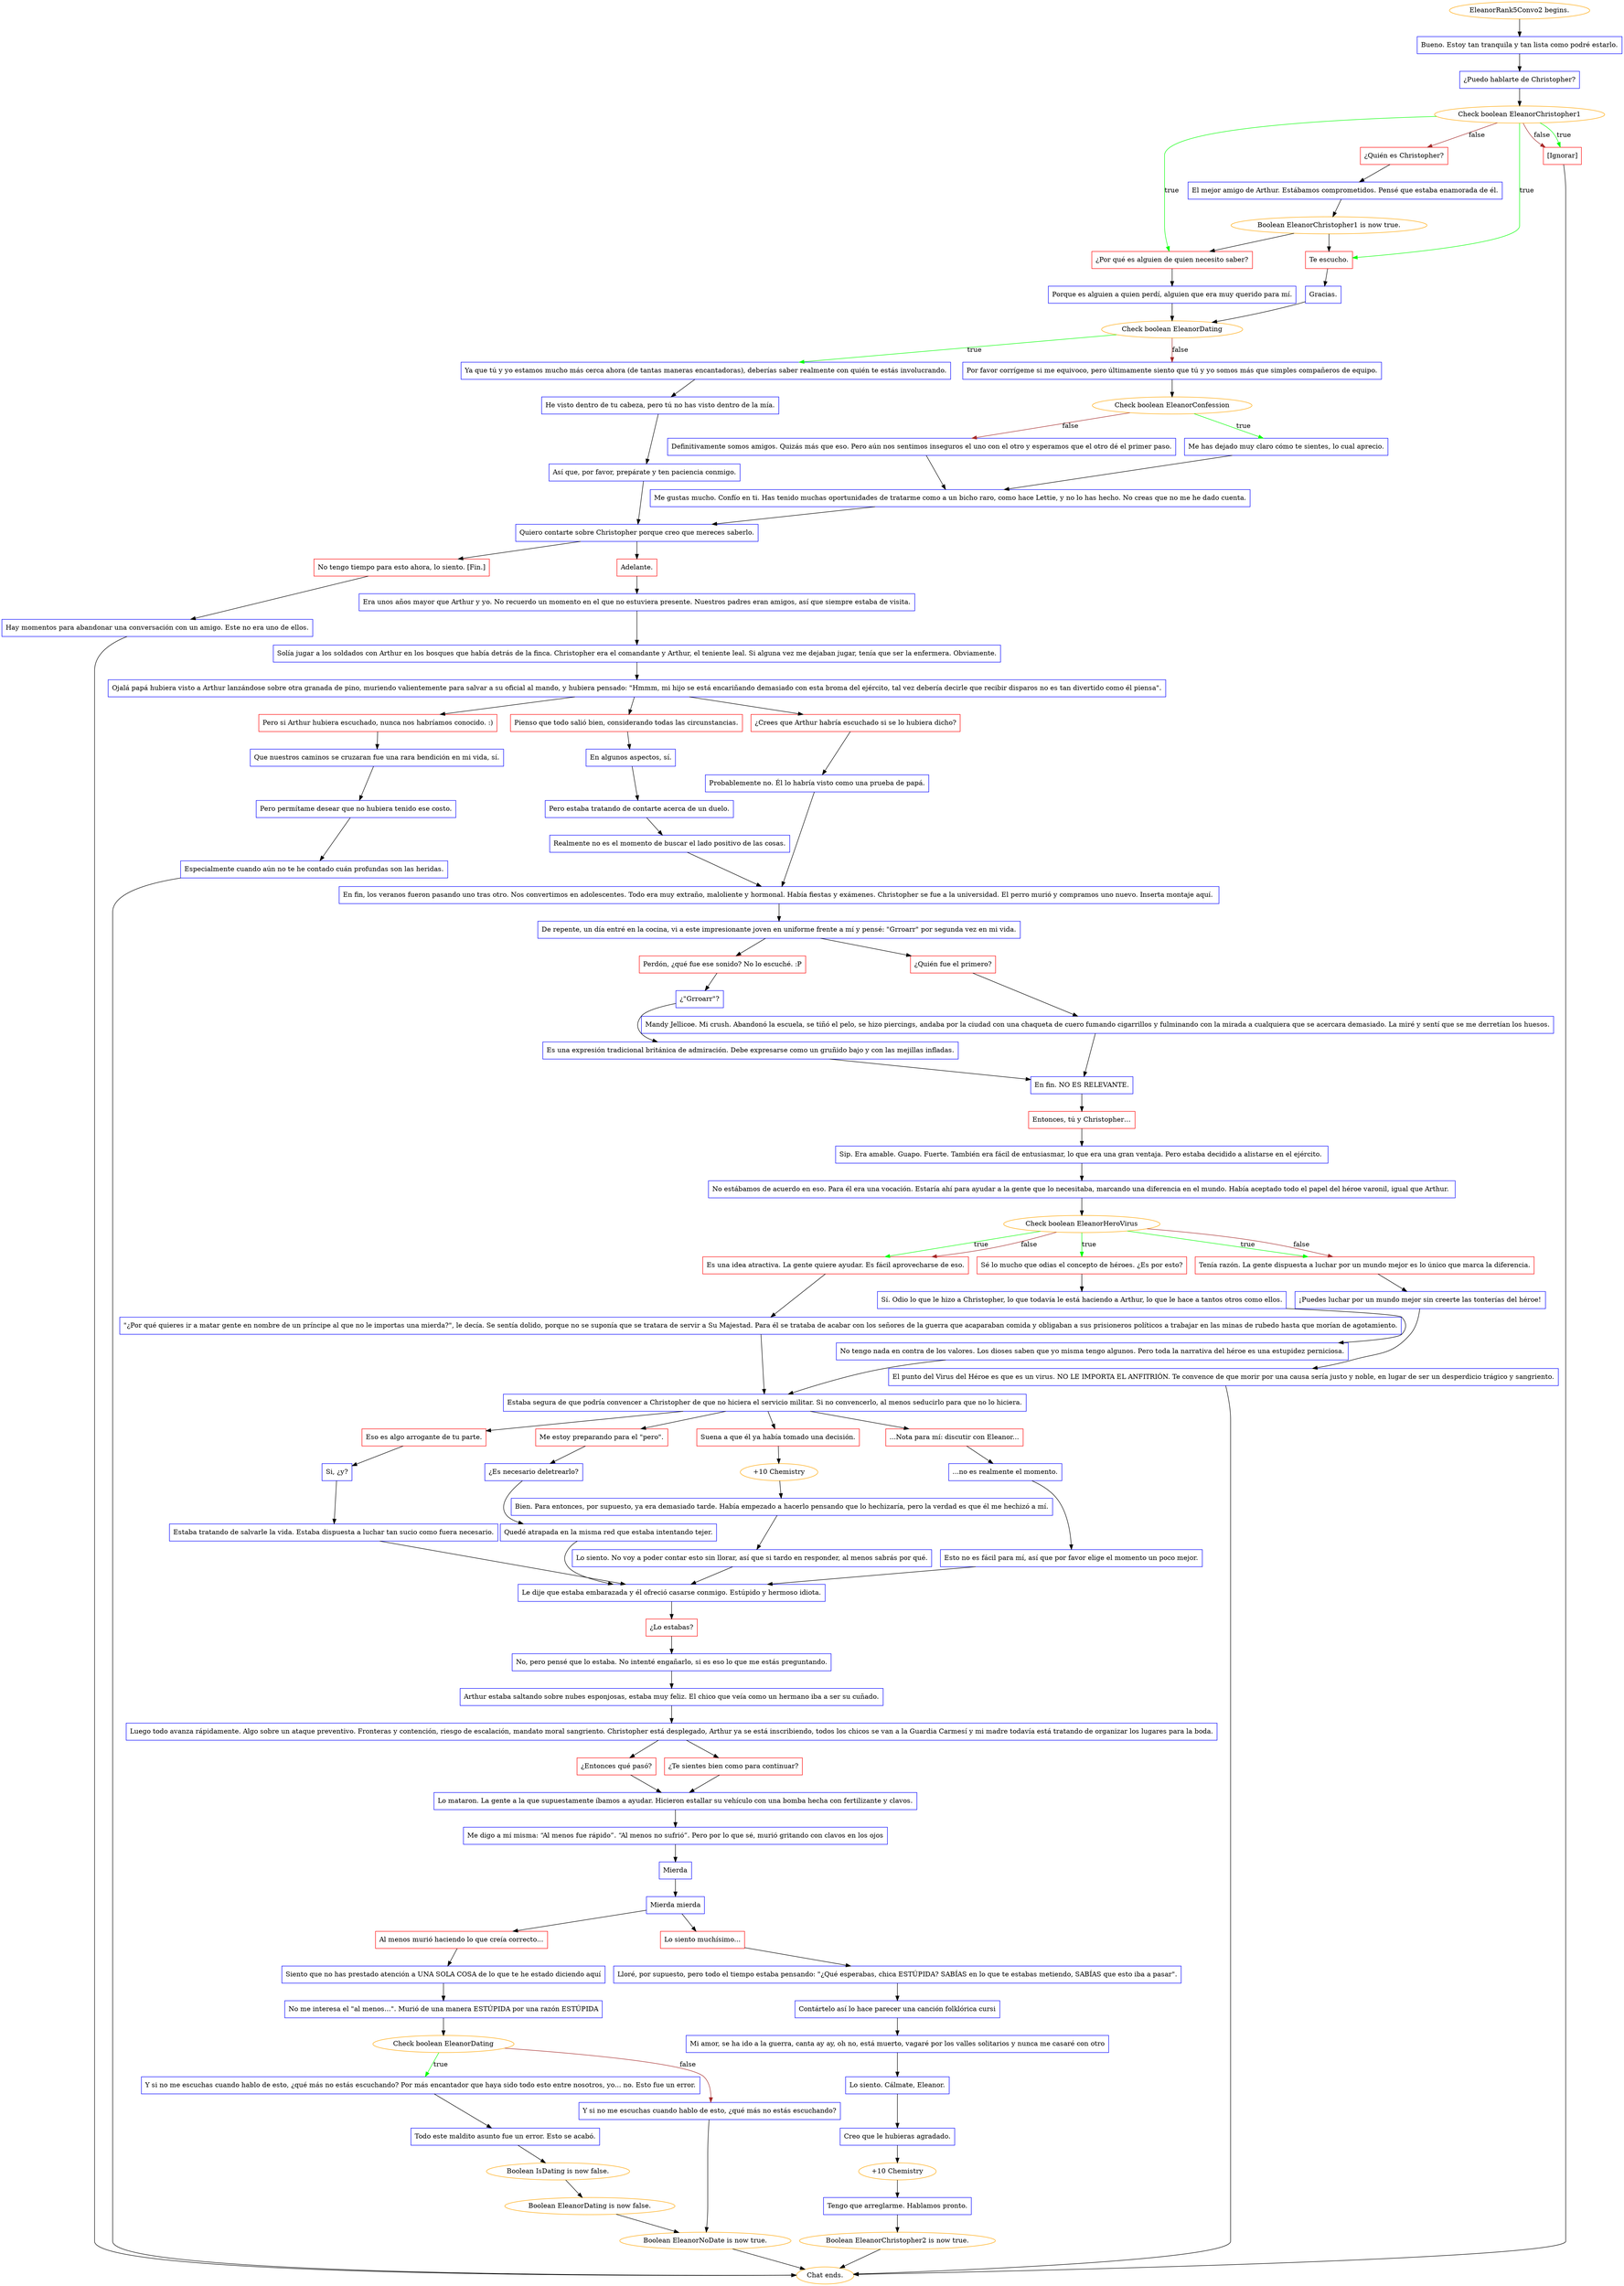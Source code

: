 digraph {
	"EleanorRank5Convo2 begins." [color=orange];
		"EleanorRank5Convo2 begins." -> j3872440817;
	j3872440817 [label="Bueno. Estoy tan tranquila y tan lista como podré estarlo.",shape=box,color=blue];
		j3872440817 -> j2759536234;
	j2759536234 [label="¿Puedo hablarte de Christopher?",shape=box,color=blue];
		j2759536234 -> j1969337026;
	j1969337026 [label="Check boolean EleanorChristopher1",color=orange];
		j1969337026 -> j2283907463 [label=true,color=green];
		j1969337026 -> j1635323274 [label=true,color=green];
		j1969337026 -> j1678137900 [label=true,color=green];
		j1969337026 -> j545316142 [label=false,color=brown];
		j1969337026 -> j1678137900 [label=false,color=brown];
	j2283907463 [label="Te escucho.",shape=box,color=red];
		j2283907463 -> j2036911273;
	j1635323274 [label="¿Por qué es alguien de quien necesito saber?",shape=box,color=red];
		j1635323274 -> j1640610989;
	j1678137900 [label="[Ignorar]",shape=box,color=red];
		j1678137900 -> "Chat ends.";
	j545316142 [label="¿Quién es Christopher?",shape=box,color=red];
		j545316142 -> j2802325816;
	j2036911273 [label="Gracias.",shape=box,color=blue];
		j2036911273 -> j3782144433;
	j1640610989 [label="Porque es alguien a quien perdí, alguien que era muy querido para mí.",shape=box,color=blue];
		j1640610989 -> j3782144433;
	"Chat ends." [color=orange];
	j2802325816 [label="El mejor amigo de Arthur. Estábamos comprometidos. Pensé que estaba enamorada de él.",shape=box,color=blue];
		j2802325816 -> j2183637644;
	j3782144433 [label="Check boolean EleanorDating",color=orange];
		j3782144433 -> j699989470 [label=true,color=green];
		j3782144433 -> j170926755 [label=false,color=brown];
	j2183637644 [label="Boolean EleanorChristopher1 is now true.",color=orange];
		j2183637644 -> j2283907463;
		j2183637644 -> j1635323274;
	j699989470 [label="Ya que tú y yo estamos mucho más cerca ahora (de tantas maneras encantadoras), deberías saber realmente con quién te estás involucrando.",shape=box,color=blue];
		j699989470 -> j1377584775;
	j170926755 [label="Por favor corrígeme si me equivoco, pero últimamente siento que tú y yo somos más que simples compañeros de equipo.",shape=box,color=blue];
		j170926755 -> j795695089;
	j1377584775 [label="He visto dentro de tu cabeza, pero tú no has visto dentro de la mía.",shape=box,color=blue];
		j1377584775 -> j493423369;
	j795695089 [label="Check boolean EleanorConfession",color=orange];
		j795695089 -> j3502839247 [label=true,color=green];
		j795695089 -> j2503560416 [label=false,color=brown];
	j493423369 [label="Así que, por favor, prepárate y ten paciencia conmigo.",shape=box,color=blue];
		j493423369 -> j215688119;
	j3502839247 [label="Me has dejado muy claro cómo te sientes, lo cual aprecio.",shape=box,color=blue];
		j3502839247 -> j4120680610;
	j2503560416 [label="Definitivamente somos amigos. Quizás más que eso. Pero aún nos sentimos inseguros el uno con el otro y esperamos que el otro dé el primer paso.",shape=box,color=blue];
		j2503560416 -> j4120680610;
	j215688119 [label="Quiero contarte sobre Christopher porque creo que mereces saberlo.",shape=box,color=blue];
		j215688119 -> j1325234609;
		j215688119 -> j4258594281;
	j4120680610 [label="Me gustas mucho. Confío en ti. Has tenido muchas oportunidades de tratarme como a un bicho raro, como hace Lettie, y no lo has hecho. No creas que no me he dado cuenta.",shape=box,color=blue];
		j4120680610 -> j215688119;
	j1325234609 [label="Adelante.",shape=box,color=red];
		j1325234609 -> j1477319585;
	j4258594281 [label="No tengo tiempo para esto ahora, lo siento. [Fin.]",shape=box,color=red];
		j4258594281 -> j1604612167;
	j1477319585 [label="Era unos años mayor que Arthur y yo. No recuerdo un momento en el que no estuviera presente. Nuestros padres eran amigos, así que siempre estaba de visita.",shape=box,color=blue];
		j1477319585 -> j2813490500;
	j1604612167 [label="Hay momentos para abandonar una conversación con un amigo. Este no era uno de ellos.",shape=box,color=blue];
		j1604612167 -> "Chat ends.";
	j2813490500 [label="Solía jugar a los soldados con Arthur en los bosques que había detrás de la finca. Christopher era el comandante y Arthur, el teniente leal. Si alguna vez me dejaban jugar, tenía que ser la enfermera. Obviamente.",shape=box,color=blue];
		j2813490500 -> j1871489960;
	j1871489960 [label="Ojalá papá hubiera visto a Arthur lanzándose sobre otra granada de pino, muriendo valientemente para salvar a su oficial al mando, y hubiera pensado: \"Hmmm, mi hijo se está encariñando demasiado con esta broma del ejército, tal vez debería decirle que recibir disparos no es tan divertido como él piensa\".",shape=box,color=blue];
		j1871489960 -> j493388178;
		j1871489960 -> j2810366194;
		j1871489960 -> j3746977703;
	j493388178 [label="¿Crees que Arthur habría escuchado si se lo hubiera dicho?",shape=box,color=red];
		j493388178 -> j3106159798;
	j2810366194 [label="Pienso que todo salió bien, considerando todas las circunstancias.",shape=box,color=red];
		j2810366194 -> j1055503420;
	j3746977703 [label="Pero si Arthur hubiera escuchado, nunca nos habríamos conocido. :)",shape=box,color=red];
		j3746977703 -> j2907096292;
	j3106159798 [label="Probablemente no. Él lo habría visto como una prueba de papá.",shape=box,color=blue];
		j3106159798 -> j2060344037;
	j1055503420 [label="En algunos aspectos, sí.",shape=box,color=blue];
		j1055503420 -> j2581170087;
	j2907096292 [label="Que nuestros caminos se cruzaran fue una rara bendición en mi vida, sí.",shape=box,color=blue];
		j2907096292 -> j3288180341;
	j2060344037 [label="En fin, los veranos fueron pasando uno tras otro. Nos convertimos en adolescentes. Todo era muy extraño, maloliente y hormonal. Había fiestas y exámenes. Christopher se fue a la universidad. El perro murió y compramos uno nuevo. Inserta montaje aquí. ",shape=box,color=blue];
		j2060344037 -> j1147546774;
	j2581170087 [label="Pero estaba tratando de contarte acerca de un duelo.",shape=box,color=blue];
		j2581170087 -> j2595887780;
	j3288180341 [label="Pero permítame desear que no hubiera tenido ese costo.",shape=box,color=blue];
		j3288180341 -> j3061470175;
	j1147546774 [label="De repente, un día entré en la cocina, vi a este impresionante joven en uniforme frente a mí y pensé: \"Grroarr\" por segunda vez en mi vida.",shape=box,color=blue];
		j1147546774 -> j2711940815;
		j1147546774 -> j3171785887;
	j2595887780 [label="Realmente no es el momento de buscar el lado positivo de las cosas.",shape=box,color=blue];
		j2595887780 -> j2060344037;
	j3061470175 [label="Especialmente cuando aún no te he contado cuán profundas son las heridas.",shape=box,color=blue];
		j3061470175 -> "Chat ends.";
	j2711940815 [label="Perdón, ¿qué fue ese sonido? No lo escuché. :P",shape=box,color=red];
		j2711940815 -> j63913161;
	j3171785887 [label="¿Quién fue el primero?",shape=box,color=red];
		j3171785887 -> j3116212296;
	j63913161 [label="¿\"Grroarr\"?",shape=box,color=blue];
		j63913161 -> j1989184069;
	j3116212296 [label="Mandy Jellicoe. Mi crush. Abandonó la escuela, se tiñó el pelo, se hizo piercings, andaba por la ciudad con una chaqueta de cuero fumando cigarrillos y fulminando con la mirada a cualquiera que se acercara demasiado. La miré y sentí que se me derretían los huesos.",shape=box,color=blue];
		j3116212296 -> j1604176539;
	j1989184069 [label="Es una expresión tradicional británica de admiración. Debe expresarse como un gruñido bajo y con las mejillas infladas.",shape=box,color=blue];
		j1989184069 -> j1604176539;
	j1604176539 [label="En fin. NO ES RELEVANTE.",shape=box,color=blue];
		j1604176539 -> j3009345987;
	j3009345987 [label="Entonces, tú y Christopher…",shape=box,color=red];
		j3009345987 -> j2544090939;
	j2544090939 [label="Sip. Era amable. Guapo. Fuerte. También era fácil de entusiasmar, lo que era una gran ventaja. Pero estaba decidido a alistarse en el ejército. ",shape=box,color=blue];
		j2544090939 -> j1467901972;
	j1467901972 [label="No estábamos de acuerdo en eso. Para él era una vocación. Estaría ahí para ayudar a la gente que lo necesitaba, marcando una diferencia en el mundo. Había aceptado todo el papel del héroe varonil, igual que Arthur. ",shape=box,color=blue];
		j1467901972 -> j4212757687;
	j4212757687 [label="Check boolean EleanorHeroVirus",color=orange];
		j4212757687 -> j859713167 [label=true,color=green];
		j4212757687 -> j2493758638 [label=true,color=green];
		j4212757687 -> j3148961517 [label=true,color=green];
		j4212757687 -> j2493758638 [label=false,color=brown];
		j4212757687 -> j3148961517 [label=false,color=brown];
	j859713167 [label="Sé lo mucho que odias el concepto de héroes. ¿Es por esto?",shape=box,color=red];
		j859713167 -> j156251992;
	j2493758638 [label="Tenía razón. La gente dispuesta a luchar por un mundo mejor es lo único que marca la diferencia.",shape=box,color=red];
		j2493758638 -> j422432629;
	j3148961517 [label="Es una idea atractiva. La gente quiere ayudar. Es fácil aprovecharse de eso.",shape=box,color=red];
		j3148961517 -> j379899804;
	j156251992 [label="Sí. Odio lo que le hizo a Christopher, lo que todavía le está haciendo a Arthur, lo que le hace a tantos otros como ellos.",shape=box,color=blue];
		j156251992 -> j1757544227;
	j422432629 [label="¡Puedes luchar por un mundo mejor sin creerte las tonterías del héroe!",shape=box,color=blue];
		j422432629 -> j2666816279;
	j379899804 [label="\"¿Por qué quieres ir a matar gente en nombre de un príncipe al que no le importas una mierda?\", le decía. Se sentía dolido, porque no se suponía que se tratara de servir a Su Majestad. Para él se trataba de acabar con los señores de la guerra que acaparaban comida y obligaban a sus prisioneros políticos a trabajar en las minas de rubedo hasta que morían de agotamiento.",shape=box,color=blue];
		j379899804 -> j2101734085;
	j1757544227 [label="No tengo nada en contra de los valores. Los dioses saben que yo misma tengo algunos. Pero toda la narrativa del héroe es una estupidez perniciosa.",shape=box,color=blue];
		j1757544227 -> j2101734085;
	j2666816279 [label="El punto del Virus del Héroe es que es un virus. NO LE IMPORTA EL ANFITRIÓN. Te convence de que morir por una causa sería justo y noble, en lugar de ser un desperdicio trágico y sangriento.",shape=box,color=blue];
		j2666816279 -> "Chat ends.";
	j2101734085 [label="Estaba segura de que podría convencer a Christopher de que no hiciera el servicio militar. Si no convencerlo, al menos seducirlo para que no lo hiciera.",shape=box,color=blue];
		j2101734085 -> j896844509;
		j2101734085 -> j1493781206;
		j2101734085 -> j685878240;
		j2101734085 -> j105776932;
	j896844509 [label="Eso es algo arrogante de tu parte.",shape=box,color=red];
		j896844509 -> j3959692345;
	j1493781206 [label="Me estoy preparando para el \"pero\".",shape=box,color=red];
		j1493781206 -> j483373732;
	j685878240 [label="Suena a que él ya había tomado una decisión.",shape=box,color=red];
		j685878240 -> j2737091909;
	j105776932 [label="...Nota para mí: discutir con Eleanor...",shape=box,color=red];
		j105776932 -> j4206377678;
	j3959692345 [label="Si, ¿y?",shape=box,color=blue];
		j3959692345 -> j3677171230;
	j483373732 [label="¿Es necesario deletrearlo?",shape=box,color=blue];
		j483373732 -> j597082641;
	j2737091909 [label="+10 Chemistry",color=orange];
		j2737091909 -> j3224378496;
	j4206377678 [label="...no es realmente el momento.",shape=box,color=blue];
		j4206377678 -> j2481567985;
	j3677171230 [label="Estaba tratando de salvarle la vida. Estaba dispuesta a luchar tan sucio como fuera necesario.",shape=box,color=blue];
		j3677171230 -> j504447538;
	j597082641 [label="Quedé atrapada en la misma red que estaba intentando tejer.",shape=box,color=blue];
		j597082641 -> j504447538;
	j3224378496 [label="Bien. Para entonces, por supuesto, ya era demasiado tarde. Había empezado a hacerlo pensando que lo hechizaría, pero la verdad es que él me hechizó a mí.",shape=box,color=blue];
		j3224378496 -> j389960531;
	j2481567985 [label="Esto no es fácil para mí, así que por favor elige el momento un poco mejor.",shape=box,color=blue];
		j2481567985 -> j504447538;
	j504447538 [label="Le dije que estaba embarazada y él ofreció casarse conmigo. Estúpido y hermoso idiota.",shape=box,color=blue];
		j504447538 -> j51267853;
	j389960531 [label="Lo siento. No voy a poder contar esto sin llorar, así que si tardo en responder, al menos sabrás por qué.",shape=box,color=blue];
		j389960531 -> j504447538;
	j51267853 [label="¿Lo estabas?",shape=box,color=red];
		j51267853 -> j4216057186;
	j4216057186 [label="No, pero pensé que lo estaba. No intenté engañarlo, si es eso lo que me estás preguntando.",shape=box,color=blue];
		j4216057186 -> j1911903787;
	j1911903787 [label="Arthur estaba saltando sobre nubes esponjosas, estaba muy feliz. El chico que veía como un hermano iba a ser su cuñado.",shape=box,color=blue];
		j1911903787 -> j477481733;
	j477481733 [label="Luego todo avanza rápidamente. Algo sobre un ataque preventivo. Fronteras y contención, riesgo de escalación, mandato moral sangriento. Christopher está desplegado, Arthur ya se está inscribiendo, todos los chicos se van a la Guardia Carmesí y mi madre todavía está tratando de organizar los lugares para la boda.",shape=box,color=blue];
		j477481733 -> j2098585411;
		j477481733 -> j1586717203;
	j2098585411 [label="¿Entonces qué pasó?",shape=box,color=red];
		j2098585411 -> j3788093931;
	j1586717203 [label="¿Te sientes bien como para continuar?",shape=box,color=red];
		j1586717203 -> j3788093931;
	j3788093931 [label="Lo mataron. La gente a la que supuestamente íbamos a ayudar. Hicieron estallar su vehículo con una bomba hecha con fertilizante y clavos.",shape=box,color=blue];
		j3788093931 -> j1036247345;
	j1036247345 [label="Me digo a mí misma: “Al menos fue rápido”. “Al menos no sufrió”. Pero por lo que sé, murió gritando con clavos en los ojos",shape=box,color=blue];
		j1036247345 -> j1084947895;
	j1084947895 [label="Mierda",shape=box,color=blue];
		j1084947895 -> j2132866702;
	j2132866702 [label="Mierda mierda",shape=box,color=blue];
		j2132866702 -> j1300864983;
		j2132866702 -> j1901679002;
	j1300864983 [label="Al menos murió haciendo lo que creía correcto...",shape=box,color=red];
		j1300864983 -> j1943220908;
	j1901679002 [label="Lo siento muchísimo...",shape=box,color=red];
		j1901679002 -> j3071097364;
	j1943220908 [label="Siento que no has prestado atención a UNA SOLA COSA de lo que te he estado diciendo aquí",shape=box,color=blue];
		j1943220908 -> j1725661070;
	j3071097364 [label="Lloré, por supuesto, pero todo el tiempo estaba pensando: \"¿Qué esperabas, chica ESTÚPIDA? SABÍAS en lo que te estabas metiendo, SABÍAS que esto iba a pasar\".",shape=box,color=blue];
		j3071097364 -> j3451303334;
	j1725661070 [label="No me interesa el \"al menos...\". Murió de una manera ESTÚPIDA por una razón ESTÚPIDA",shape=box,color=blue];
		j1725661070 -> j425773188;
	j3451303334 [label="Contártelo así lo hace parecer una canción folklórica cursi",shape=box,color=blue];
		j3451303334 -> j3809116126;
	j425773188 [label="Check boolean EleanorDating",color=orange];
		j425773188 -> j1596790364 [label=true,color=green];
		j425773188 -> j2461996101 [label=false,color=brown];
	j3809116126 [label="Mi amor, se ha ido a la guerra, canta ay ay, oh no, está muerto, vagaré por los valles solitarios y nunca me casaré con otro",shape=box,color=blue];
		j3809116126 -> j3876328270;
	j1596790364 [label="Y si no me escuchas cuando hablo de esto, ¿qué más no estás escuchando? Por más encantador que haya sido todo esto entre nosotros, yo... no. Esto fue un error.",shape=box,color=blue];
		j1596790364 -> j1523696518;
	j2461996101 [label="Y si no me escuchas cuando hablo de esto, ¿qué más no estás escuchando?",shape=box,color=blue];
		j2461996101 -> j2728200779;
	j3876328270 [label="Lo siento. Cálmate, Eleanor.",shape=box,color=blue];
		j3876328270 -> j1390086943;
	j1523696518 [label="Todo este maldito asunto fue un error. Esto se acabó.",shape=box,color=blue];
		j1523696518 -> j3127028283;
	j2728200779 [label="Boolean EleanorNoDate is now true.",color=orange];
		j2728200779 -> "Chat ends.";
	j1390086943 [label="Creo que le hubieras agradado.",shape=box,color=blue];
		j1390086943 -> j3310510057;
	j3127028283 [label="Boolean IsDating is now false.",color=orange];
		j3127028283 -> j3856107511;
	j3310510057 [label="+10 Chemistry",color=orange];
		j3310510057 -> j126193867;
	j3856107511 [label="Boolean EleanorDating is now false.",color=orange];
		j3856107511 -> j2728200779;
	j126193867 [label="Tengo que arreglarme. Hablamos pronto.",shape=box,color=blue];
		j126193867 -> j1193419706;
	j1193419706 [label="Boolean EleanorChristopher2 is now true.",color=orange];
		j1193419706 -> "Chat ends.";
}